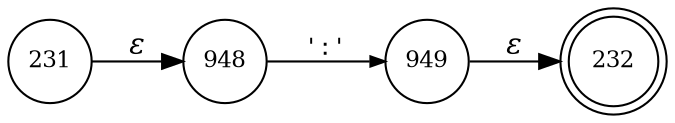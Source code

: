 digraph ATN {
rankdir=LR;
s232[fontsize=11, label="232", shape=doublecircle, fixedsize=true, width=.6];
s948[fontsize=11,label="948", shape=circle, fixedsize=true, width=.55, peripheries=1];
s949[fontsize=11,label="949", shape=circle, fixedsize=true, width=.55, peripheries=1];
s231[fontsize=11,label="231", shape=circle, fixedsize=true, width=.55, peripheries=1];
s231 -> s948 [fontname="Times-Italic", label="&epsilon;"];
s948 -> s949 [fontsize=11, fontname="Courier", arrowsize=.7, label = "':'", arrowhead = normal];
s949 -> s232 [fontname="Times-Italic", label="&epsilon;"];
}